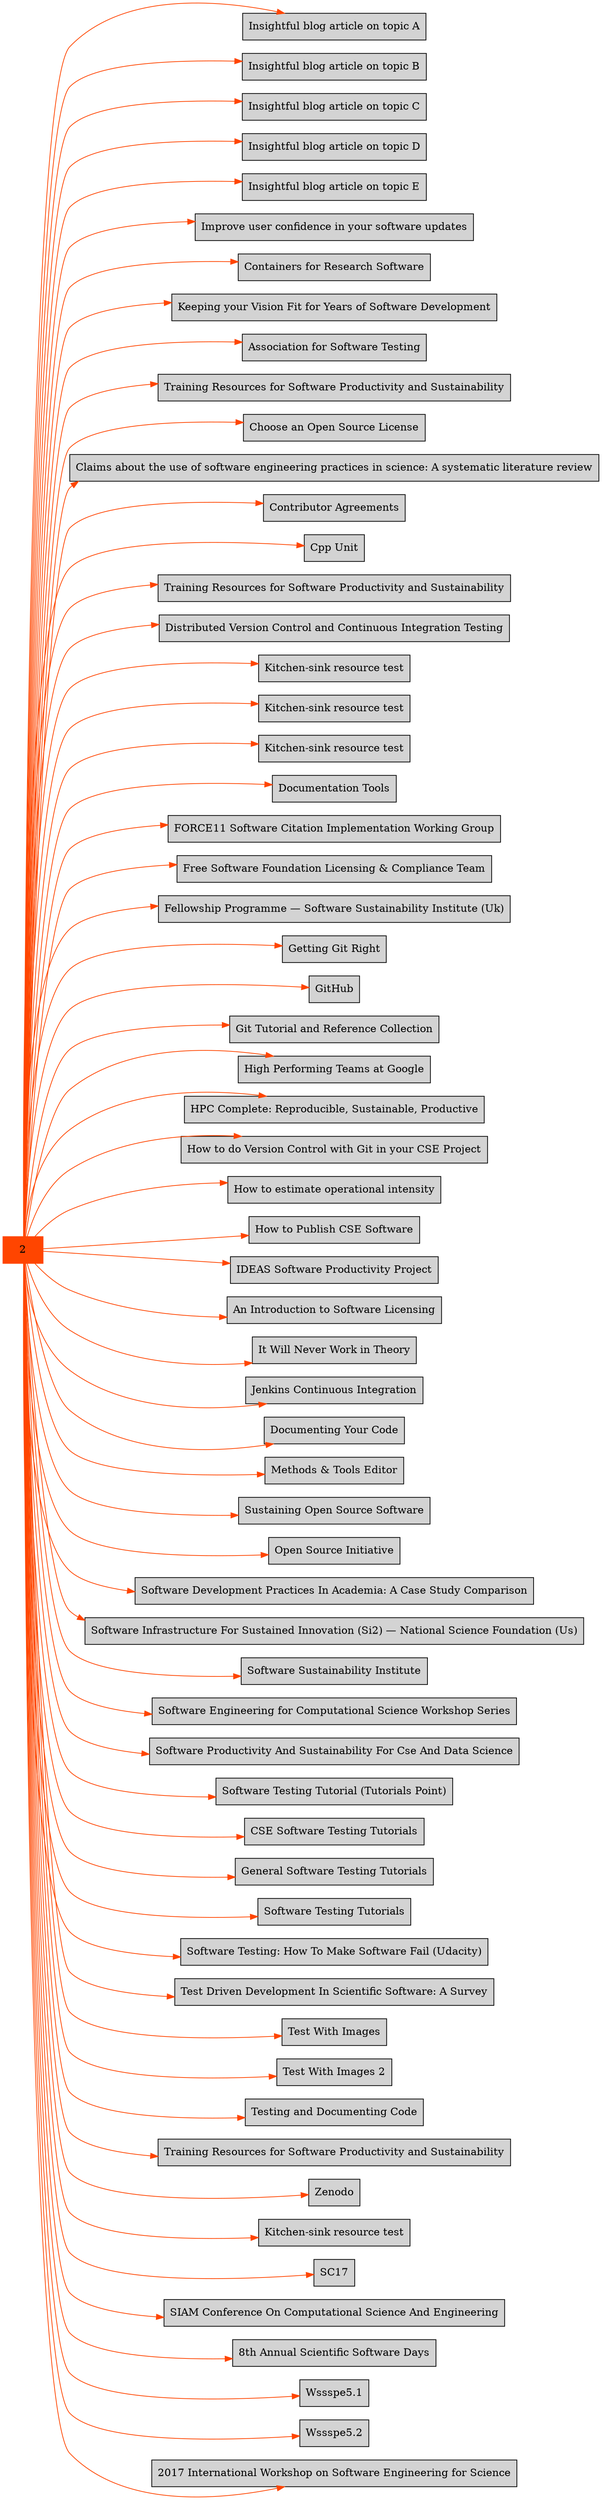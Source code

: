 digraph bettersoftware {
            rankdir = LR;
            ratio = fill;
            node [style=filled];
            node [shape = box];
"2" [colorscheme="svg" color="orangered"];
"2" ->  "BlogArticleSkeletonA.md" [colorscheme="svg" color="orangered"];
"BlogArticleSkeletonA.md" [label="Insightful blog article on topic A" URL="http://bss.parallactic.com/resources/insightful-blog-article-on-topic-a"]
"2" ->  "BlogArticleSkeletonB.md" [colorscheme="svg" color="orangered"];
"BlogArticleSkeletonB.md" [label="Insightful blog article on topic B" URL="http://bss.parallactic.com/resources/insightful-blog-article-on-topic-b"]
"2" ->  "BlogArticleSkeletonC.md" [colorscheme="svg" color="orangered"];
"BlogArticleSkeletonC.md" [label="Insightful blog article on topic C" URL="http://bss.parallactic.com/resources/insightful-blog-article-on-topic-c"]
"2" ->  "BlogArticleSkeletonD.md" [colorscheme="svg" color="orangered"];
"BlogArticleSkeletonD.md" [label="Insightful blog article on topic D" URL="http://bss.parallactic.com/resources/insightful-blog-article-on-topic-d"]
"2" ->  "BlogArticleSkeletonE.md" [colorscheme="svg" color="orangered"];
"BlogArticleSkeletonE.md" [label="Insightful blog article on topic E" URL="http://bss.parallactic.com/resources/insightful-blog-article-on-topic-e"]
"2" ->  "ImproveUserConfidenceInSwUpdates.md" [colorscheme="svg" color="orangered"];
"ImproveUserConfidenceInSwUpdates.md" [label="Improve user confidence in your software updates" URL="http://bss.parallactic.com/resources/improve-user-confidence-in-your-software-updates"]
"2" ->  "ContainersForResearchSw.md" [colorscheme="svg" color="orangered"];
"ContainersForResearchSw.md" [label="Containers for Research Software" URL="http://bss.parallactic.com/resources/containers-for-research-software"]
"2" ->  "VisionFitnessForSoftwareProductivity.md" [colorscheme="svg" color="orangered"];
"VisionFitnessForSoftwareProductivity.md" [label="Keeping your Vision Fit for Years of Software Development" URL="http://bss.parallactic.com/resources/keeping-your-vision-fit-for-years-of-software-development"]
"2" ->  "AssociationForSoftwareTesting.md" [colorscheme="svg" color="orangered"];
"AssociationForSoftwareTesting.md" [label="Association for Software Testing" URL="http://bss.parallactic.com/resources/association-for-software-testing"]
"2" ->  "BestPracticesForHPCSwDevelopersWebinarSeries.md" [colorscheme="svg" color="orangered"];
"BestPracticesForHPCSwDevelopersWebinarSeries.md" [label="Training Resources for Software Productivity and Sustainability" URL="http://bss.parallactic.com/resources/training-resources-for-software-productivity-and-sustainability"]
"2" ->  "ChooseALicense.md" [colorscheme="svg" color="orangered"];
"ChooseALicense.md" [label="Choose an Open Source License" URL="http://bss.parallactic.com/resources/choose-an-open-source-license"]
"2" ->  "ClaimsAboutSoftwareEnginScienceReview.md" [colorscheme="svg" color="orangered"];
"ClaimsAboutSoftwareEnginScienceReview.md" [label="Claims about the use of software engineering practices in science: A systematic literature review", URL="http://bss.parallactic.com/resources/claims-about-the-use-of-software-engineering-practices-in-science-a-systematic-literature-review"]
"2" ->  "ContributorAgreements.md" [colorscheme="svg" color="orangered"];
"ContributorAgreements.md" [label="Contributor Agreements" URL="http://bss.parallactic.com/resources/contributor-agreements"]
"2" ->  "CppUnit.md" [colorscheme="svg" color="orangered"];
"CppUnit.md" [label="Cpp Unit" URL="http://bss.parallactic.com/resources/cpp-unit"]
"2" ->  "CseCollaborationThroughSoftwareImprovingProductivityAndSustainability.SIAM-CSE17.md" [colorscheme="svg" color="orangered"];
"CseCollaborationThroughSoftwareImprovingProductivityAndSustainability.SIAM-CSE17.md" [label="Training Resources for Software Productivity and Sustainability" URL="http://bss.parallactic.com/resources/training-resources-for-software-productivity-and-sustainability"]
"2" ->  "DistributedVersionControlAndContinuousIntegrationTesting.md" [colorscheme="svg" color="orangered"];
"DistributedVersionControlAndContinuousIntegrationTesting.md" [label="Distributed Version Control and Continuous Integration Testing" URL="http://bss.parallactic.com/resources/distributed-version-control-and-continuous-integration-testing"]
"2" ->  "DocumentationTools.Doxygen.md" [colorscheme="svg" color="orangered"];
"DocumentationTools.Doxygen.md" [label="Kitchen-sink resource test" URL="http://bss.parallactic.com/resources/kitchen-sink-resource-test"]
"2" ->  "DocumentationTools.ReadTheDocs.md" [colorscheme="svg" color="orangered"];
"DocumentationTools.ReadTheDocs.md" [label="Kitchen-sink resource test" URL="http://bss.parallactic.com/resources/kitchen-sink-resource-test"]
"2" ->  "DocumentationTools.Sphinx.md" [colorscheme="svg" color="orangered"];
"DocumentationTools.Sphinx.md" [label="Kitchen-sink resource test" URL="http://bss.parallactic.com/resources/kitchen-sink-resource-test"]
"2" ->  "DocumentationTools.md" [colorscheme="svg" color="orangered"];
"DocumentationTools.md" [label="Documentation Tools" URL="http://bss.parallactic.com/resources/documentation-tools"]
"2" ->  "FORCE11SoftwareCitationImplementationWorkingGroup.md" [colorscheme="svg" color="orangered"];
"FORCE11SoftwareCitationImplementationWorkingGroup.md" [label="FORCE11 Software Citation Implementation Working Group" URL="http://bss.parallactic.com/resources/force11-software-citation-implementation-working-group"]
"2" ->  "FSFLicensingAndComplianceTeam.md" [colorscheme="svg" color="orangered"];
"FSFLicensingAndComplianceTeam.md" [label="Free Software Foundation Licensing & Compliance Team" URL="http://bss.parallactic.com/resources/free-software-foundation-licensing-compliance-team"]
"2" ->  "FellowshipProgrammeSoftwareSustainabilityInstituteUK.md" [colorscheme="svg" color="orangered"];
"FellowshipProgrammeSoftwareSustainabilityInstituteUK.md" [label="Fellowship Programme — Software Sustainability Institute (Uk)" URL="http://bss.parallactic.com/resources/fellowship-programme-software-sustainability-institute-uk"]
"2" ->  "GettingGitRight.md" [colorscheme="svg" color="orangered"];
"GettingGitRight.md" [label="Getting Git Right" URL="http://bss.parallactic.com/resources/getting-git-right"]
"2" ->  "GitHub.md" [colorscheme="svg" color="orangered"];
"GitHub.md" [label="GitHub" URL="http://bss.parallactic.com/resources/git-hub"]
"2" ->  "GitTutorialAndReferenceCollection.md" [colorscheme="svg" color="orangered"];
"GitTutorialAndReferenceCollection.md" [label="Git Tutorial and Reference Collection" URL="http://bss.parallactic.com/resources/git-tutorial-and-reference-collection"]
"2" ->  "GoogleHiPerfTeams.md" [colorscheme="svg" color="orangered"];
"GoogleHiPerfTeams.md" [label="High Performing Teams at Google" URL="http://bss.parallactic.com/resources/high-performing-teams-at-google"]
"2" ->  "HerouxATPESC2016.md" [colorscheme="svg" color="orangered"];
"HerouxATPESC2016.md" [label="HPC Complete: Reproducible, Sustainable, Productive" URL="http://bss.parallactic.com/resources/hpc-complete-reproducible-sustainable-productive"]
"2" ->  "HowToDoVersionControlWithGitInYourCseProject.md" [colorscheme="svg" color="orangered"];
"HowToDoVersionControlWithGitInYourCseProject.md" [label="How to do Version Control with Git in your CSE Project" URL="http://bss.parallactic.com/resources/how-to-do-version-control-with-git-in-your-cse-project"]
"2" ->  "HowToEstimateOperationalIntensity.md" [colorscheme="svg" color="orangered"];
"HowToEstimateOperationalIntensity.md" [label="How to estimate operational intensity" URL="http://bss.parallactic.com/resources/how-to-estimate-operational-intensity"]
"2" ->  "HowToPublishCseSw.md" [colorscheme="svg" color="orangered"];
"HowToPublishCseSw.md" [label="How to Publish CSE Software" URL="http://bss.parallactic.com/resources/how-to-publish-cse-software"]
"2" ->  "IDEASSoftwareProductivityProject.md" [colorscheme="svg" color="orangered"];
"IDEASSoftwareProductivityProject.md" [label="IDEAS Software Productivity Project" URL="http://bss.parallactic.com/resources/ideas-software-productivity-project"]
"2" ->  "IntroToSoftwareLicensing.md" [colorscheme="svg" color="orangered"];
"IntroToSoftwareLicensing.md" [label="An Introduction to Software Licensing" URL="http://bss.parallactic.com/resources/an-introduction-to-software-licensing"]
"2" ->  "ItWillNeverWorkInTheory.md" [colorscheme="svg" color="orangered"];
"ItWillNeverWorkInTheory.md" [label="It Will Never Work in Theory" URL="http://bss.parallactic.com/resources/it-will-never-work-in-theory"]
"2" ->  "JenkinsCI.md" [colorscheme="svg" color="orangered"];
"JenkinsCI.md" [label="Jenkins Continuous Integration" URL="http://bss.parallactic.com/resources/jenkins-continuous-integration"]
"2" ->  "KlinvexATPESC2016.md" [colorscheme="svg" color="orangered"];
"KlinvexATPESC2016.md" [label="Documenting Your Code" URL="http://bss.parallactic.com/resources/documenting-your-code"]
"2" ->  "MethodsAndToolsEditor.md" [colorscheme="svg" color="orangered"];
"MethodsAndToolsEditor.md" [label="Methods & Tools Editor" URL="http://bss.parallactic.com/resources/methods-tools-editor"]
"2" ->  "OSSSustainabilityResources.md" [colorscheme="svg" color="orangered"];
"OSSSustainabilityResources.md" [label="Sustaining Open Source Software" URL="http://bss.parallactic.com/resources/sustaining-open-source-software"]
"2" ->  "OpenSourceInitiative.md" [colorscheme="svg" color="orangered"];
"OpenSourceInitiative.md" [label="Open Source Initiative" URL="http://bss.parallactic.com/resources/open-source-initiative"]
"2" ->  "SoftwareDevelopmentPracticesInAcademiaACaseStudyComparison.md" [colorscheme="svg" color="orangered"];
"SoftwareDevelopmentPracticesInAcademiaACaseStudyComparison.md" [label="Software Development Practices In Academia: A Case Study Comparison", URL="http://bss.parallactic.com/resources/software-development-practices-in-academia-a-case-study-comparison"]
"2" ->  "SoftwareInfrastructureForSustainedInnovationSI2NationalScienceFoundationUS.md" [colorscheme="svg" color="orangered"];
"SoftwareInfrastructureForSustainedInnovationSI2NationalScienceFoundationUS.md" [label="Software Infrastructure For Sustained Innovation (Si2) — National Science Foundation (Us)" URL="http://bss.parallactic.com/resources/software-infrastructure-for-sustained-innovation-si2-national-science-foundation-us"]
"2" ->  "SoftwareSustainabilityInstitute.md" [colorscheme="svg" color="orangered"];
"SoftwareSustainabilityInstitute.md" [label="Software Sustainability Institute" URL="http://bss.parallactic.com/resources/software-sustainability-institute"]
"2" ->  "SwEngForComputationalScienceWorkshopSeries.md" [colorscheme="svg" color="orangered"];
"SwEngForComputationalScienceWorkshopSeries.md" [label="Software Engineering for Computational Science Workshop Series" URL="http://bss.parallactic.com/resources/software-engineering-for-computational-science-workshop-series"]
"2" ->  "SwProductivityAndSustainabilityForCseAndDataScience.SIAM-CSE17.md" [colorscheme="svg" color="orangered"];
"SwProductivityAndSustainabilityForCseAndDataScience.SIAM-CSE17.md" [label="Software Productivity And Sustainability For Cse And Data Science" URL="http://bss.parallactic.com/events/siam-conference-on-computational-science-and-engineering-cse17 "]
"2" ->  "SwTestingTutorialTutorialsPoint.md" [colorscheme="svg" color="orangered"];
"SwTestingTutorialTutorialsPoint.md" [label="Software Testing Tutorial (Tutorials Point)" URL="http://bss.parallactic.com/resources/software-testing-tutorial-tutorials-point"]
"2" ->  "SwTestingTutorials.Cse.md" [colorscheme="svg" color="orangered"];
"SwTestingTutorials.Cse.md" [label="CSE Software Testing Tutorials" URL="http://bss.parallactic.com/resources/software-testing-tutorials"]
"2" ->  "SwTestingTutorials.General.md" [colorscheme="svg" color="orangered"];
"SwTestingTutorials.General.md" [label="General Software Testing Tutorials" URL="http://bss.parallactic.com/resources/software-testing-tutorials"]
"2" ->  "SwTestingTutorials.md" [colorscheme="svg" color="orangered"];
"SwTestingTutorials.md" [label="Software Testing Tutorials" URL="http://bss.parallactic.com/resources/software-testing-tutorials"]
"2" ->  "SwTestingUdacity.md" [colorscheme="svg" color="orangered"];
"SwTestingUdacity.md" [label="Software Testing: How To Make Software Fail (Udacity)" URL="http://bss.parallactic.com/resources/software-testing-how-to-make-software-fail-udacity"]
"2" ->  "TestDrivenDevptInScientificSwASurvey.md" [colorscheme="svg" color="orangered"];
"TestDrivenDevptInScientificSwASurvey.md" [label="Test Driven Development In Scientific Software: A Survey" URL="http://bss.parallactic.com/resources/test-driven-development-in-scientific-software-a-survey"]
"2" ->  "TestImages.md" [colorscheme="svg" color="orangered"];
"TestImages.md" [label="Test With Images" URL="http://bss.parallactic.com/resources/test-with-images"]
"2" ->  "TestImages2.md" [colorscheme="svg" color="orangered"];
"TestImages2.md" [label="Test With Images 2\n" URL="http://bss.parallactic.com/resources/test-with-images-2 "]
"2" ->  "TestingAndDocumentingCode.md" [colorscheme="svg" color="orangered"];
"TestingAndDocumentingCode.md" [label="Testing and Documenting Code" URL="http://bss.parallactic.com/resources/testing-and-documenting-code"]
"2" ->  "Training.ProductivityAndSustainability.md" [colorscheme="svg" color="orangered"];
"Training.ProductivityAndSustainability.md" [label="Training Resources for Software Productivity and Sustainability" URL="http://bss.parallactic.com/resources/training-resources-for-software-productivity-and-sustainability"]
"2" ->  "Zenodo.md" [colorscheme="svg" color="orangered"];
"Zenodo.md" [label="Zenodo" URL="http://bss.parallactic.com/resources/zenodo"]
"2" ->  "kitchen-sink-TEST.md" [colorscheme="svg" color="orangered"];
"kitchen-sink-TEST.md" [label="Kitchen-sink resource test" URL="http://bss.parallactic.com/resources/kitchen-sink-resource-test"]
"2" ->  "Conference.SC17.md" [colorscheme="svg" color="orangered"];
"Conference.SC17.md" [label="SC17" URL="http://bss.parallactic.com/resources/sc17"]
"2" ->  "Conference.SIAM-CSE17.md" [colorscheme="svg" color="orangered"];
"Conference.SIAM-CSE17.md" [label="SIAM Conference On Computational Science And Engineering" URL="http://bss.parallactic.com/events/siam-conference-on-computational-science-and-engineering-cse17 "]
"2" ->  "Conference.ScientificSoftwareDays17.md" [colorscheme="svg" color="orangered"];
"Conference.ScientificSoftwareDays17.md" [label="8th Annual Scientific Software Days" URL="http://bss.parallactic.com/resources/8th-annual-scientific-software-days"]
"2" ->  "WSSSPE5.1.md" [colorscheme="svg" color="orangered"];
"WSSSPE5.1.md" [label="Wssspe5.1\n" URL="http://bss.parallactic.com/events/wssspe5-1"];
"2" ->  "WSSSPE5.2.md" [colorscheme="svg" color="orangered"];
"WSSSPE5.2.md" [label="Wssspe5.2\n" URL="http://bss.parallactic.com/events/wssspe5-2 "];
"2" ->  "Workshop.SE4Science17.md" [colorscheme="svg" color="orangered"];
"Workshop.SE4Science17.md" [label="2017 International Workshop on Software Engineering for Science" URL="http://bss.parallactic.com/resources/2017-international-workshop-on-software-engineering-for-science"]
}